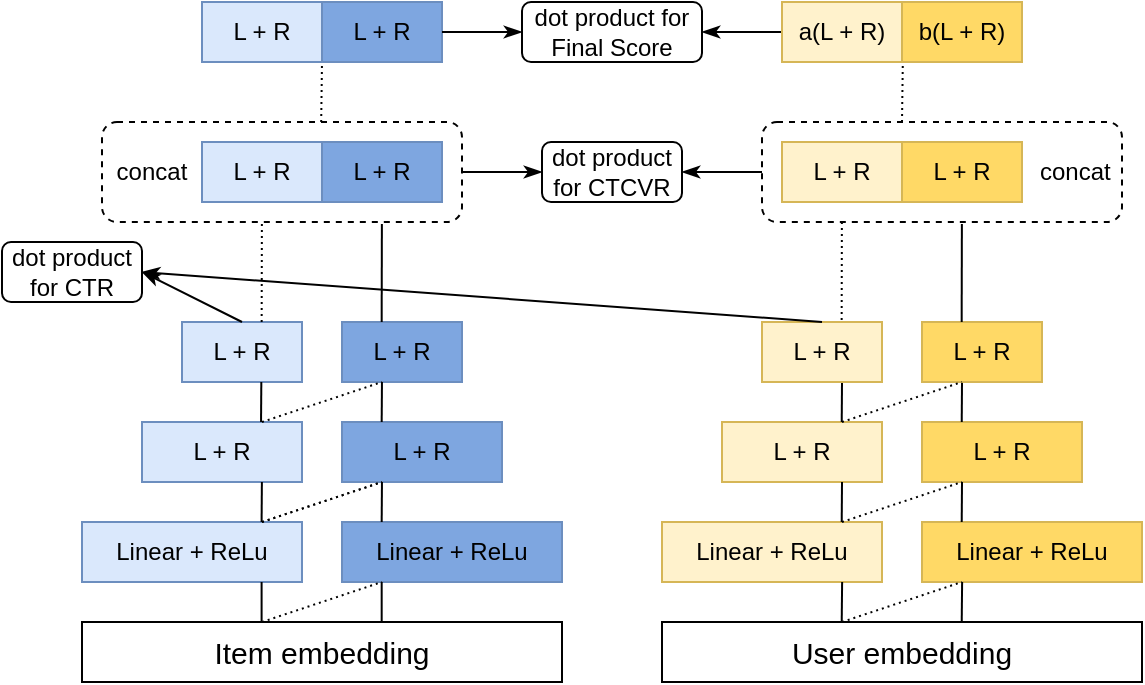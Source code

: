 <mxfile version="21.2.1" type="github">
  <diagram name="第 1 页" id="AthDMhiANdLiVvKoCADB">
    <mxGraphModel dx="873" dy="459" grid="1" gridSize="10" guides="1" tooltips="1" connect="1" arrows="1" fold="1" page="1" pageScale="1" pageWidth="827" pageHeight="1169" math="0" shadow="0">
      <root>
        <mxCell id="0" />
        <mxCell id="1" parent="0" />
        <mxCell id="Uxrtn1q4JynT5MzSL2tQ-48" value="concat&amp;nbsp; &amp;nbsp; &amp;nbsp; &amp;nbsp; &amp;nbsp; &amp;nbsp; &amp;nbsp; &amp;nbsp; &amp;nbsp; &amp;nbsp; &amp;nbsp; &amp;nbsp; &amp;nbsp; &amp;nbsp; &amp;nbsp; &amp;nbsp; &amp;nbsp; &amp;nbsp; &amp;nbsp; &amp;nbsp;" style="rounded=1;whiteSpace=wrap;html=1;fillColor=none;dashed=1;" vertex="1" parent="1">
          <mxGeometry x="130" y="230" width="180" height="50" as="geometry" />
        </mxCell>
        <mxCell id="Uxrtn1q4JynT5MzSL2tQ-1" value="Linear + ReLu" style="rounded=0;whiteSpace=wrap;html=1;fillColor=#dae8fc;strokeColor=#6c8ebf;" vertex="1" parent="1">
          <mxGeometry x="120" y="430" width="110" height="30" as="geometry" />
        </mxCell>
        <mxCell id="Uxrtn1q4JynT5MzSL2tQ-2" value="Linear + ReLu" style="rounded=0;whiteSpace=wrap;html=1;fillColor=#fff2cc;strokeColor=#d6b656;" vertex="1" parent="1">
          <mxGeometry x="410" y="430" width="110" height="30" as="geometry" />
        </mxCell>
        <mxCell id="Uxrtn1q4JynT5MzSL2tQ-3" value="Linear + ReLu" style="rounded=0;whiteSpace=wrap;html=1;fillColor=#7EA6E0;strokeColor=#6c8ebf;" vertex="1" parent="1">
          <mxGeometry x="250" y="430" width="110" height="30" as="geometry" />
        </mxCell>
        <mxCell id="Uxrtn1q4JynT5MzSL2tQ-4" value="Linear + ReLu" style="rounded=0;whiteSpace=wrap;html=1;fillColor=#FFD966;strokeColor=#d6b656;" vertex="1" parent="1">
          <mxGeometry x="540" y="430" width="110" height="30" as="geometry" />
        </mxCell>
        <mxCell id="Uxrtn1q4JynT5MzSL2tQ-5" value="&lt;font style=&quot;font-size: 15px;&quot;&gt;Item embedding&lt;/font&gt;" style="rounded=0;whiteSpace=wrap;html=1;" vertex="1" parent="1">
          <mxGeometry x="120" y="480" width="240" height="30" as="geometry" />
        </mxCell>
        <mxCell id="Uxrtn1q4JynT5MzSL2tQ-6" value="&lt;font style=&quot;font-size: 15px;&quot;&gt;User embedding&lt;/font&gt;" style="rounded=0;whiteSpace=wrap;html=1;" vertex="1" parent="1">
          <mxGeometry x="410" y="480" width="240" height="30" as="geometry" />
        </mxCell>
        <mxCell id="Uxrtn1q4JynT5MzSL2tQ-7" value="" style="endArrow=none;html=1;rounded=0;endFill=0;" edge="1" parent="1">
          <mxGeometry width="50" height="50" relative="1" as="geometry">
            <mxPoint x="209.8" y="480" as="sourcePoint" />
            <mxPoint x="209.8" y="460" as="targetPoint" />
          </mxGeometry>
        </mxCell>
        <mxCell id="Uxrtn1q4JynT5MzSL2tQ-8" value="" style="endArrow=none;html=1;rounded=0;endFill=0;" edge="1" parent="1">
          <mxGeometry width="50" height="50" relative="1" as="geometry">
            <mxPoint x="269.84" y="480" as="sourcePoint" />
            <mxPoint x="269.84" y="460" as="targetPoint" />
          </mxGeometry>
        </mxCell>
        <mxCell id="Uxrtn1q4JynT5MzSL2tQ-9" value="" style="endArrow=none;html=1;rounded=0;endFill=0;" edge="1" parent="1">
          <mxGeometry width="50" height="50" relative="1" as="geometry">
            <mxPoint x="499.86" y="480" as="sourcePoint" />
            <mxPoint x="500.06" y="460" as="targetPoint" />
          </mxGeometry>
        </mxCell>
        <mxCell id="Uxrtn1q4JynT5MzSL2tQ-10" value="" style="endArrow=none;html=1;rounded=0;endFill=0;" edge="1" parent="1">
          <mxGeometry width="50" height="50" relative="1" as="geometry">
            <mxPoint x="559.86" y="480" as="sourcePoint" />
            <mxPoint x="560.06" y="460" as="targetPoint" />
          </mxGeometry>
        </mxCell>
        <mxCell id="Uxrtn1q4JynT5MzSL2tQ-11" value="L + R" style="rounded=0;whiteSpace=wrap;html=1;fillColor=#dae8fc;strokeColor=#6c8ebf;" vertex="1" parent="1">
          <mxGeometry x="150" y="380" width="80" height="30" as="geometry" />
        </mxCell>
        <mxCell id="Uxrtn1q4JynT5MzSL2tQ-12" value="L + R" style="rounded=0;whiteSpace=wrap;html=1;fillColor=#fff2cc;strokeColor=#d6b656;" vertex="1" parent="1">
          <mxGeometry x="440" y="380" width="80" height="30" as="geometry" />
        </mxCell>
        <mxCell id="Uxrtn1q4JynT5MzSL2tQ-13" value="L + R" style="rounded=0;whiteSpace=wrap;html=1;fillColor=#7EA6E0;strokeColor=#6c8ebf;" vertex="1" parent="1">
          <mxGeometry x="250" y="380" width="80" height="30" as="geometry" />
        </mxCell>
        <mxCell id="Uxrtn1q4JynT5MzSL2tQ-14" value="L + R" style="rounded=0;whiteSpace=wrap;html=1;fillColor=#FFD966;strokeColor=#d6b656;" vertex="1" parent="1">
          <mxGeometry x="540" y="380" width="80" height="30" as="geometry" />
        </mxCell>
        <mxCell id="Uxrtn1q4JynT5MzSL2tQ-15" value="" style="endArrow=none;html=1;rounded=0;endFill=0;" edge="1" parent="1">
          <mxGeometry width="50" height="50" relative="1" as="geometry">
            <mxPoint x="209.8" y="430" as="sourcePoint" />
            <mxPoint x="209.94" y="410" as="targetPoint" />
          </mxGeometry>
        </mxCell>
        <mxCell id="Uxrtn1q4JynT5MzSL2tQ-16" value="" style="endArrow=none;html=1;rounded=0;endFill=0;" edge="1" parent="1">
          <mxGeometry width="50" height="50" relative="1" as="geometry">
            <mxPoint x="269.84" y="430" as="sourcePoint" />
            <mxPoint x="269.98" y="410" as="targetPoint" />
          </mxGeometry>
        </mxCell>
        <mxCell id="Uxrtn1q4JynT5MzSL2tQ-17" value="" style="endArrow=none;html=1;rounded=0;endFill=0;" edge="1" parent="1">
          <mxGeometry width="50" height="50" relative="1" as="geometry">
            <mxPoint x="499.86" y="430" as="sourcePoint" />
            <mxPoint x="500" y="410" as="targetPoint" />
          </mxGeometry>
        </mxCell>
        <mxCell id="Uxrtn1q4JynT5MzSL2tQ-18" value="" style="endArrow=none;html=1;rounded=0;endFill=0;" edge="1" parent="1">
          <mxGeometry width="50" height="50" relative="1" as="geometry">
            <mxPoint x="559.86" y="430" as="sourcePoint" />
            <mxPoint x="560" y="410" as="targetPoint" />
          </mxGeometry>
        </mxCell>
        <mxCell id="Uxrtn1q4JynT5MzSL2tQ-19" value="L + R" style="rounded=0;whiteSpace=wrap;html=1;fillColor=#dae8fc;strokeColor=#6c8ebf;" vertex="1" parent="1">
          <mxGeometry x="170" y="330" width="60" height="30" as="geometry" />
        </mxCell>
        <mxCell id="Uxrtn1q4JynT5MzSL2tQ-20" value="L + R" style="rounded=0;whiteSpace=wrap;html=1;fillColor=#7EA6E0;strokeColor=#6c8ebf;" vertex="1" parent="1">
          <mxGeometry x="250" y="330" width="60" height="30" as="geometry" />
        </mxCell>
        <mxCell id="Uxrtn1q4JynT5MzSL2tQ-21" value="" style="endArrow=none;html=1;rounded=0;endFill=0;" edge="1" parent="1">
          <mxGeometry width="50" height="50" relative="1" as="geometry">
            <mxPoint x="209.52" y="380" as="sourcePoint" />
            <mxPoint x="209.66" y="360" as="targetPoint" />
          </mxGeometry>
        </mxCell>
        <mxCell id="Uxrtn1q4JynT5MzSL2tQ-22" value="" style="endArrow=none;html=1;rounded=0;endFill=0;" edge="1" parent="1">
          <mxGeometry width="50" height="50" relative="1" as="geometry">
            <mxPoint x="269.84" y="380" as="sourcePoint" />
            <mxPoint x="269.98" y="360" as="targetPoint" />
          </mxGeometry>
        </mxCell>
        <mxCell id="Uxrtn1q4JynT5MzSL2tQ-23" value="" style="endArrow=none;html=1;rounded=0;endFill=0;" edge="1" parent="1">
          <mxGeometry width="50" height="50" relative="1" as="geometry">
            <mxPoint x="499.86" y="380" as="sourcePoint" />
            <mxPoint x="500" y="360" as="targetPoint" />
          </mxGeometry>
        </mxCell>
        <mxCell id="Uxrtn1q4JynT5MzSL2tQ-24" value="" style="endArrow=none;html=1;rounded=0;endFill=0;" edge="1" parent="1">
          <mxGeometry width="50" height="50" relative="1" as="geometry">
            <mxPoint x="559.86" y="380" as="sourcePoint" />
            <mxPoint x="560" y="360" as="targetPoint" />
          </mxGeometry>
        </mxCell>
        <mxCell id="Uxrtn1q4JynT5MzSL2tQ-25" value="dot product for CTR" style="rounded=1;whiteSpace=wrap;html=1;" vertex="1" parent="1">
          <mxGeometry x="80" y="290" width="70" height="30" as="geometry" />
        </mxCell>
        <mxCell id="Uxrtn1q4JynT5MzSL2tQ-26" value="dot product for Final Score" style="rounded=1;whiteSpace=wrap;html=1;" vertex="1" parent="1">
          <mxGeometry x="340" y="170" width="90" height="30" as="geometry" />
        </mxCell>
        <mxCell id="Uxrtn1q4JynT5MzSL2tQ-28" value="L + R" style="rounded=0;whiteSpace=wrap;html=1;fillColor=#fff2cc;strokeColor=#d6b656;" vertex="1" parent="1">
          <mxGeometry x="460" y="330" width="60" height="30" as="geometry" />
        </mxCell>
        <mxCell id="Uxrtn1q4JynT5MzSL2tQ-29" value="L + R" style="rounded=0;whiteSpace=wrap;html=1;fillColor=#FFD966;strokeColor=#d6b656;" vertex="1" parent="1">
          <mxGeometry x="540" y="330" width="60" height="30" as="geometry" />
        </mxCell>
        <mxCell id="Uxrtn1q4JynT5MzSL2tQ-30" value="&amp;nbsp; &amp;nbsp; &amp;nbsp; &amp;nbsp; &amp;nbsp; &amp;nbsp; &amp;nbsp; &amp;nbsp; &amp;nbsp; &amp;nbsp; &amp;nbsp; &amp;nbsp; &amp;nbsp; &amp;nbsp; &amp;nbsp; &amp;nbsp; &amp;nbsp; &amp;nbsp; &amp;nbsp; &amp;nbsp; &amp;nbsp;concat&amp;nbsp;" style="rounded=1;whiteSpace=wrap;html=1;fillColor=none;dashed=1;" vertex="1" parent="1">
          <mxGeometry x="460" y="230" width="180" height="50" as="geometry" />
        </mxCell>
        <mxCell id="Uxrtn1q4JynT5MzSL2tQ-34" value="" style="endArrow=classicThin;html=1;rounded=0;exitX=0.5;exitY=0;exitDx=0;exitDy=0;endFill=1;entryX=1;entryY=0.5;entryDx=0;entryDy=0;" edge="1" parent="1" source="Uxrtn1q4JynT5MzSL2tQ-19" target="Uxrtn1q4JynT5MzSL2tQ-25">
          <mxGeometry width="50" height="50" relative="1" as="geometry">
            <mxPoint x="160" y="265" as="sourcePoint" />
            <mxPoint x="115" y="320" as="targetPoint" />
          </mxGeometry>
        </mxCell>
        <mxCell id="Uxrtn1q4JynT5MzSL2tQ-35" value="" style="endArrow=classicThin;html=1;rounded=0;entryX=1;entryY=0.5;entryDx=0;entryDy=0;endFill=1;exitX=0.5;exitY=0;exitDx=0;exitDy=0;" edge="1" parent="1" source="Uxrtn1q4JynT5MzSL2tQ-28" target="Uxrtn1q4JynT5MzSL2tQ-25">
          <mxGeometry width="50" height="50" relative="1" as="geometry">
            <mxPoint x="410" y="320" as="sourcePoint" />
            <mxPoint x="270" y="275" as="targetPoint" />
          </mxGeometry>
        </mxCell>
        <mxCell id="Uxrtn1q4JynT5MzSL2tQ-36" value="L + R" style="rounded=0;whiteSpace=wrap;html=1;fillColor=#dae8fc;strokeColor=#6c8ebf;" vertex="1" parent="1">
          <mxGeometry x="180" y="170" width="60" height="30" as="geometry" />
        </mxCell>
        <mxCell id="Uxrtn1q4JynT5MzSL2tQ-37" value="L + R" style="rounded=0;whiteSpace=wrap;html=1;fillColor=#7EA6E0;strokeColor=#6c8ebf;" vertex="1" parent="1">
          <mxGeometry x="240" y="170" width="60" height="30" as="geometry" />
        </mxCell>
        <mxCell id="Uxrtn1q4JynT5MzSL2tQ-38" value="L + R" style="rounded=0;whiteSpace=wrap;html=1;fillColor=#fff2cc;strokeColor=#d6b656;" vertex="1" parent="1">
          <mxGeometry x="470" y="240" width="60" height="30" as="geometry" />
        </mxCell>
        <mxCell id="Uxrtn1q4JynT5MzSL2tQ-39" value="L + R" style="rounded=0;whiteSpace=wrap;html=1;fillColor=#FFD966;strokeColor=#d6b656;" vertex="1" parent="1">
          <mxGeometry x="530" y="240" width="60" height="30" as="geometry" />
        </mxCell>
        <mxCell id="Uxrtn1q4JynT5MzSL2tQ-40" value="" style="endArrow=none;html=1;rounded=0;entryX=0.447;entryY=1.017;entryDx=0;entryDy=0;entryPerimeter=0;endFill=0;" edge="1" parent="1">
          <mxGeometry width="50" height="50" relative="1" as="geometry">
            <mxPoint x="269.83" y="330" as="sourcePoint" />
            <mxPoint x="269.94" y="281" as="targetPoint" />
          </mxGeometry>
        </mxCell>
        <mxCell id="Uxrtn1q4JynT5MzSL2tQ-41" value="" style="endArrow=none;html=1;rounded=0;entryX=0.447;entryY=1.017;entryDx=0;entryDy=0;entryPerimeter=0;dashed=1;dashPattern=1 2;endFill=0;" edge="1" parent="1">
          <mxGeometry width="50" height="50" relative="1" as="geometry">
            <mxPoint x="499.83" y="329" as="sourcePoint" />
            <mxPoint x="499.94" y="280" as="targetPoint" />
          </mxGeometry>
        </mxCell>
        <mxCell id="Uxrtn1q4JynT5MzSL2tQ-42" value="" style="endArrow=none;html=1;rounded=0;entryX=0.447;entryY=1.017;entryDx=0;entryDy=0;entryPerimeter=0;endFill=0;" edge="1" parent="1">
          <mxGeometry width="50" height="50" relative="1" as="geometry">
            <mxPoint x="559.83" y="330" as="sourcePoint" />
            <mxPoint x="559.94" y="281" as="targetPoint" />
          </mxGeometry>
        </mxCell>
        <mxCell id="Uxrtn1q4JynT5MzSL2tQ-43" value="" style="endArrow=none;html=1;rounded=0;entryX=0.447;entryY=1.017;entryDx=0;entryDy=0;entryPerimeter=0;dashed=1;dashPattern=1 2;endFill=0;" edge="1" parent="1">
          <mxGeometry width="50" height="50" relative="1" as="geometry">
            <mxPoint x="209.83" y="330" as="sourcePoint" />
            <mxPoint x="209.94" y="281" as="targetPoint" />
          </mxGeometry>
        </mxCell>
        <mxCell id="Uxrtn1q4JynT5MzSL2tQ-44" value="" style="endArrow=classicThin;html=1;rounded=0;entryX=0;entryY=0.5;entryDx=0;entryDy=0;exitX=1;exitY=0.5;exitDx=0;exitDy=0;endFill=1;" edge="1" parent="1" source="Uxrtn1q4JynT5MzSL2tQ-37" target="Uxrtn1q4JynT5MzSL2tQ-26">
          <mxGeometry width="50" height="50" relative="1" as="geometry">
            <mxPoint x="310" y="185" as="sourcePoint" />
            <mxPoint x="305" y="160" as="targetPoint" />
          </mxGeometry>
        </mxCell>
        <mxCell id="Uxrtn1q4JynT5MzSL2tQ-45" value="" style="endArrow=classicThin;html=1;rounded=0;entryX=1;entryY=0.5;entryDx=0;entryDy=0;exitX=0;exitY=0.5;exitDx=0;exitDy=0;endFill=1;" edge="1" parent="1" source="Uxrtn1q4JynT5MzSL2tQ-54" target="Uxrtn1q4JynT5MzSL2tQ-26">
          <mxGeometry width="50" height="50" relative="1" as="geometry">
            <mxPoint x="370" y="290" as="sourcePoint" />
            <mxPoint x="420" y="240" as="targetPoint" />
          </mxGeometry>
        </mxCell>
        <mxCell id="Uxrtn1q4JynT5MzSL2tQ-46" value="L + R" style="rounded=0;whiteSpace=wrap;html=1;fillColor=#dae8fc;strokeColor=#6c8ebf;" vertex="1" parent="1">
          <mxGeometry x="180" y="240" width="60" height="30" as="geometry" />
        </mxCell>
        <mxCell id="Uxrtn1q4JynT5MzSL2tQ-47" value="L + R" style="rounded=0;whiteSpace=wrap;html=1;fillColor=#7EA6E0;strokeColor=#6c8ebf;" vertex="1" parent="1">
          <mxGeometry x="240" y="240" width="60" height="30" as="geometry" />
        </mxCell>
        <mxCell id="Uxrtn1q4JynT5MzSL2tQ-49" value="dot product for CTCVR" style="rounded=1;whiteSpace=wrap;html=1;" vertex="1" parent="1">
          <mxGeometry x="350" y="240" width="70" height="30" as="geometry" />
        </mxCell>
        <mxCell id="Uxrtn1q4JynT5MzSL2tQ-50" value="" style="endArrow=classicThin;html=1;rounded=0;exitX=1;exitY=0.5;exitDx=0;exitDy=0;entryX=0;entryY=0.5;entryDx=0;entryDy=0;endFill=1;" edge="1" parent="1" source="Uxrtn1q4JynT5MzSL2tQ-48" target="Uxrtn1q4JynT5MzSL2tQ-49">
          <mxGeometry width="50" height="50" relative="1" as="geometry">
            <mxPoint x="380" y="290" as="sourcePoint" />
            <mxPoint x="430" y="240" as="targetPoint" />
          </mxGeometry>
        </mxCell>
        <mxCell id="Uxrtn1q4JynT5MzSL2tQ-51" value="" style="endArrow=classicThin;html=1;rounded=0;exitX=0;exitY=0.5;exitDx=0;exitDy=0;entryX=1;entryY=0.5;entryDx=0;entryDy=0;endFill=1;" edge="1" parent="1" source="Uxrtn1q4JynT5MzSL2tQ-30" target="Uxrtn1q4JynT5MzSL2tQ-49">
          <mxGeometry width="50" height="50" relative="1" as="geometry">
            <mxPoint x="380" y="290" as="sourcePoint" />
            <mxPoint x="430" y="240" as="targetPoint" />
          </mxGeometry>
        </mxCell>
        <mxCell id="Uxrtn1q4JynT5MzSL2tQ-52" value="" style="endArrow=none;html=1;rounded=0;dashed=1;dashPattern=1 2;endFill=0;entryX=1;entryY=1;entryDx=0;entryDy=0;" edge="1" parent="1" target="Uxrtn1q4JynT5MzSL2tQ-36">
          <mxGeometry width="50" height="50" relative="1" as="geometry">
            <mxPoint x="239.59" y="230" as="sourcePoint" />
            <mxPoint x="239.76" y="210" as="targetPoint" />
          </mxGeometry>
        </mxCell>
        <mxCell id="Uxrtn1q4JynT5MzSL2tQ-54" value="a(L + R)" style="rounded=0;whiteSpace=wrap;html=1;fillColor=#fff2cc;strokeColor=#d6b656;" vertex="1" parent="1">
          <mxGeometry x="470" y="170" width="60" height="30" as="geometry" />
        </mxCell>
        <mxCell id="Uxrtn1q4JynT5MzSL2tQ-55" value="b(L + R)" style="rounded=0;whiteSpace=wrap;html=1;fillColor=#FFD966;strokeColor=#d6b656;" vertex="1" parent="1">
          <mxGeometry x="530" y="170" width="60" height="30" as="geometry" />
        </mxCell>
        <mxCell id="Uxrtn1q4JynT5MzSL2tQ-56" value="" style="endArrow=none;html=1;rounded=0;dashed=1;dashPattern=1 2;endFill=0;entryX=1;entryY=1;entryDx=0;entryDy=0;" edge="1" parent="1">
          <mxGeometry width="50" height="50" relative="1" as="geometry">
            <mxPoint x="530" y="230" as="sourcePoint" />
            <mxPoint x="530.41" y="200" as="targetPoint" />
          </mxGeometry>
        </mxCell>
        <mxCell id="Uxrtn1q4JynT5MzSL2tQ-57" value="" style="endArrow=none;html=1;rounded=0;dashed=1;dashPattern=1 2;endFill=0;exitX=0.75;exitY=0;exitDx=0;exitDy=0;" edge="1" parent="1" source="Uxrtn1q4JynT5MzSL2tQ-11">
          <mxGeometry width="50" height="50" relative="1" as="geometry">
            <mxPoint x="219.83" y="340" as="sourcePoint" />
            <mxPoint x="270" y="360" as="targetPoint" />
          </mxGeometry>
        </mxCell>
        <mxCell id="Uxrtn1q4JynT5MzSL2tQ-58" value="" style="endArrow=none;html=1;rounded=0;dashed=1;dashPattern=1 2;endFill=0;exitX=0.75;exitY=0;exitDx=0;exitDy=0;" edge="1" parent="1">
          <mxGeometry width="50" height="50" relative="1" as="geometry">
            <mxPoint x="210" y="430" as="sourcePoint" />
            <mxPoint x="270" y="410" as="targetPoint" />
          </mxGeometry>
        </mxCell>
        <mxCell id="Uxrtn1q4JynT5MzSL2tQ-59" value="" style="endArrow=none;html=1;rounded=0;dashed=1;dashPattern=1 2;endFill=0;exitX=0.75;exitY=0;exitDx=0;exitDy=0;" edge="1" parent="1">
          <mxGeometry width="50" height="50" relative="1" as="geometry">
            <mxPoint x="210" y="480" as="sourcePoint" />
            <mxPoint x="270" y="460" as="targetPoint" />
          </mxGeometry>
        </mxCell>
        <mxCell id="Uxrtn1q4JynT5MzSL2tQ-60" value="" style="endArrow=none;html=1;rounded=0;dashed=1;dashPattern=1 2;endFill=0;exitX=0.75;exitY=0;exitDx=0;exitDy=0;" edge="1" parent="1">
          <mxGeometry width="50" height="50" relative="1" as="geometry">
            <mxPoint x="210" y="430" as="sourcePoint" />
            <mxPoint x="270" y="410" as="targetPoint" />
          </mxGeometry>
        </mxCell>
        <mxCell id="Uxrtn1q4JynT5MzSL2tQ-61" value="" style="endArrow=none;html=1;rounded=0;dashed=1;dashPattern=1 2;endFill=0;exitX=0.75;exitY=0;exitDx=0;exitDy=0;" edge="1" parent="1">
          <mxGeometry width="50" height="50" relative="1" as="geometry">
            <mxPoint x="500" y="380" as="sourcePoint" />
            <mxPoint x="560" y="360" as="targetPoint" />
          </mxGeometry>
        </mxCell>
        <mxCell id="Uxrtn1q4JynT5MzSL2tQ-62" value="" style="endArrow=none;html=1;rounded=0;dashed=1;dashPattern=1 2;endFill=0;exitX=0.75;exitY=0;exitDx=0;exitDy=0;" edge="1" parent="1">
          <mxGeometry width="50" height="50" relative="1" as="geometry">
            <mxPoint x="500" y="430" as="sourcePoint" />
            <mxPoint x="560" y="410" as="targetPoint" />
          </mxGeometry>
        </mxCell>
        <mxCell id="Uxrtn1q4JynT5MzSL2tQ-63" value="" style="endArrow=none;html=1;rounded=0;dashed=1;dashPattern=1 2;endFill=0;exitX=0.75;exitY=0;exitDx=0;exitDy=0;" edge="1" parent="1">
          <mxGeometry width="50" height="50" relative="1" as="geometry">
            <mxPoint x="500" y="480" as="sourcePoint" />
            <mxPoint x="560" y="460" as="targetPoint" />
          </mxGeometry>
        </mxCell>
      </root>
    </mxGraphModel>
  </diagram>
</mxfile>

